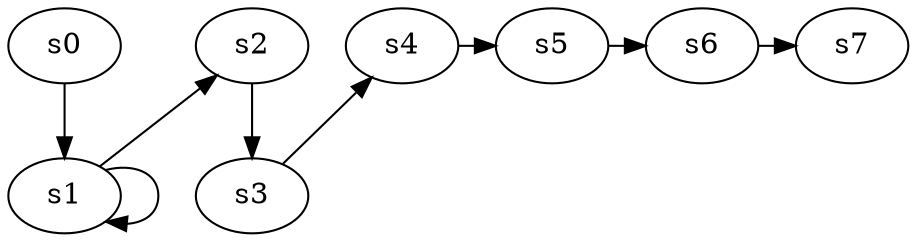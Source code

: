 digraph game_0177_chain_8 {
    s0 [name="s0", player=0];
    s1 [name="s1", player=1, target=1];
    s2 [name="s2", player=0];
    s3 [name="s3", player=1, target=1];
    s4 [name="s4", player=0];
    s5 [name="s5", player=1];
    s6 [name="s6", player=0];
    s7 [name="s7", player=1];

    s0 -> s1;
    s1 -> s2 [constraint="time % 2 == 1"];
    s2 -> s3;
    s3 -> s4 [constraint="time == 0 || time == 3 || time == 12"];
    s4 -> s5 [constraint="time == 5 || time == 8 || time == 19"];
    s5 -> s6 [constraint="time == 0 || time == 1 || time == 2 || time == 4 || time == 15"];
    s6 -> s7 [constraint="time % 3 == 0"];
    s1 -> s1 [constraint="time % 4 == 0"];
}
